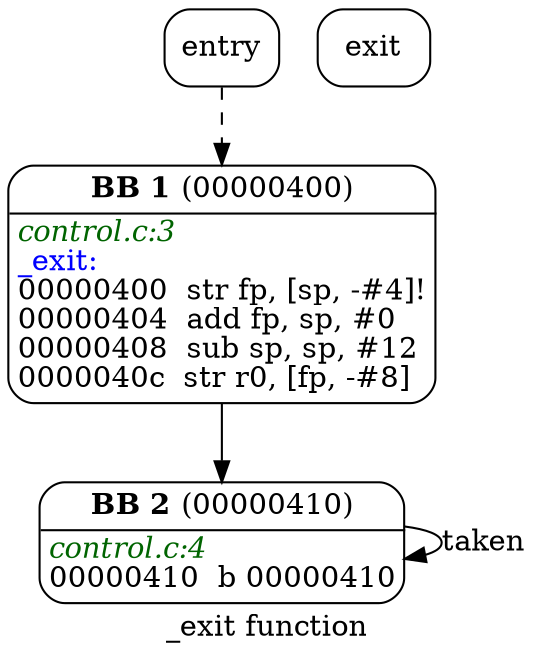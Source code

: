 digraph main {
	graph [bb="0,0,194,306",
		label=<_exit function>,
		lheight=0.21,
		lp="97,11.5",
		lwidth=1.06
	];
	node [label="\N"];
	0	 [height=0.51389,
		label=<entry>,
		pos="78.5,287.5",
		shape=Mrecord,
		width=0.75];
	1	 [height=1.5833,
		label=<<TABLE BORDER="0"><TR><TD><B>BB 1</B> (00000400)</TD></TR><HR/><TR><TD ALIGN="LEFT"><FONT COLOR="darkgreen"><I>control.c:3</I></FONT><BR ALIGN="left"/><FONT COLOR="blue">_exit:</FONT><BR ALIGN="left"/>00000400  str fp, [sp, -#4]!<BR ALIGN="left"/>00000404  add fp, sp, #0<BR ALIGN="left"/>00000408  sub sp, sp, #12<BR ALIGN="left"/>0000040c  str r0, [fp, -#8]<BR ALIGN="left"/></TD></TR></TABLE>>,
		margin=0,
		pos="78.5,175",
		shape=Mrecord,
		width=2.1806];
	0 -> 1	 [pos="e,78.5,231.96 78.5,269.42 78.5,261.69 78.5,252.14 78.5,242.1",
		style=dashed];
	2	 [height=0.80556,
		label=<<TABLE BORDER="0"><TR><TD><B>BB 2</B> (00000410)</TD></TR><HR/><TR><TD ALIGN="LEFT"><FONT COLOR="darkgreen"><I>control.c:4</I></FONT><BR ALIGN="left"/>00000410  b 00000410<BR ALIGN="left"/></TD></TR></TABLE>>,
		margin=0,
		pos="78.5,52",
		shape=Mrecord,
		width=1.875];
	1 -> 2	 [pos="e,78.5,80.766 78.5,118.18 78.5,108.96 78.5,99.602 78.5,90.937"];
	2 -> 2	 [label=<taken>,
		lp="179,52",
		pos="e,146.23,44.096 146.23,59.904 156.8,58.723 164,56.088 164,52 164,49.381 161.04,47.359 156.14,45.933"];
	3	 [height=0.51389,
		label=<exit>,
		pos="150.5,287.5",
		shape=Mrecord,
		width=0.75];
}
